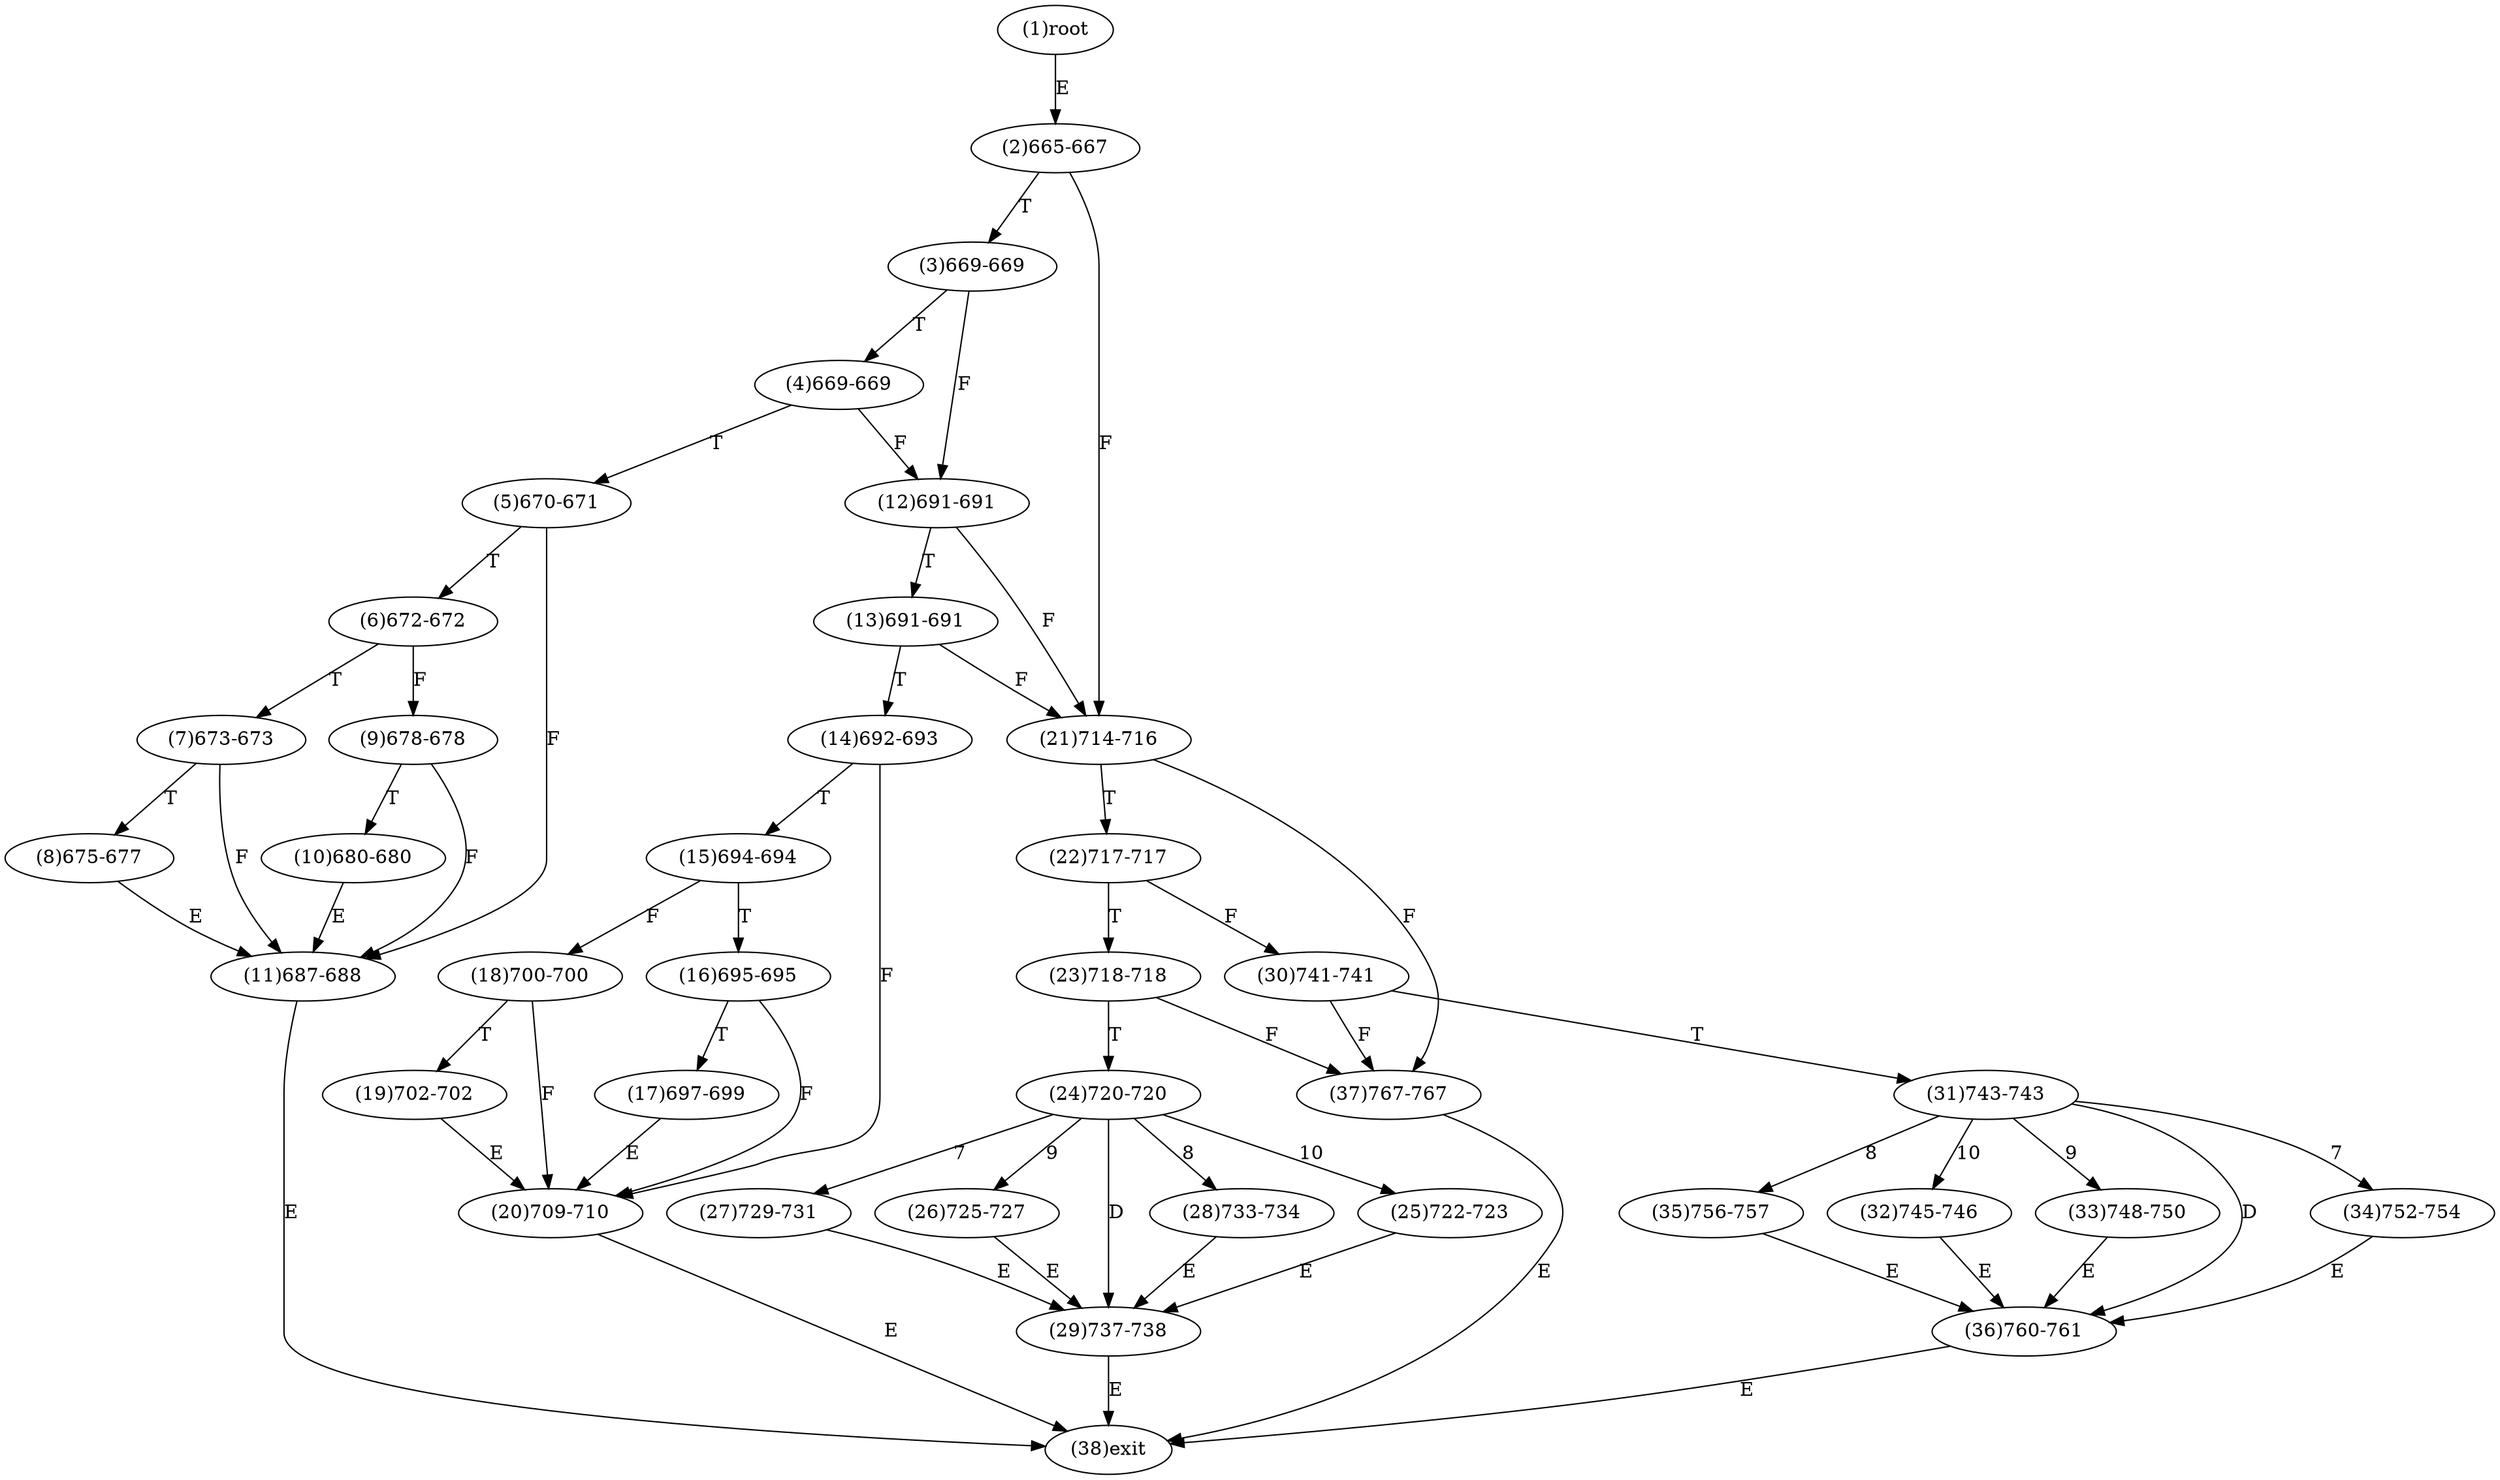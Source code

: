 digraph "" { 
1[ label="(1)root"];
2[ label="(2)665-667"];
3[ label="(3)669-669"];
4[ label="(4)669-669"];
5[ label="(5)670-671"];
6[ label="(6)672-672"];
7[ label="(7)673-673"];
8[ label="(8)675-677"];
9[ label="(9)678-678"];
10[ label="(10)680-680"];
11[ label="(11)687-688"];
12[ label="(12)691-691"];
13[ label="(13)691-691"];
14[ label="(14)692-693"];
15[ label="(15)694-694"];
17[ label="(17)697-699"];
16[ label="(16)695-695"];
19[ label="(19)702-702"];
18[ label="(18)700-700"];
21[ label="(21)714-716"];
20[ label="(20)709-710"];
23[ label="(23)718-718"];
22[ label="(22)717-717"];
25[ label="(25)722-723"];
24[ label="(24)720-720"];
27[ label="(27)729-731"];
26[ label="(26)725-727"];
29[ label="(29)737-738"];
28[ label="(28)733-734"];
31[ label="(31)743-743"];
30[ label="(30)741-741"];
34[ label="(34)752-754"];
35[ label="(35)756-757"];
32[ label="(32)745-746"];
33[ label="(33)748-750"];
38[ label="(38)exit"];
36[ label="(36)760-761"];
37[ label="(37)767-767"];
1->2[ label="E"];
2->21[ label="F"];
2->3[ label="T"];
3->12[ label="F"];
3->4[ label="T"];
4->12[ label="F"];
4->5[ label="T"];
5->11[ label="F"];
5->6[ label="T"];
6->9[ label="F"];
6->7[ label="T"];
7->11[ label="F"];
7->8[ label="T"];
8->11[ label="E"];
9->11[ label="F"];
9->10[ label="T"];
10->11[ label="E"];
11->38[ label="E"];
12->21[ label="F"];
12->13[ label="T"];
13->21[ label="F"];
13->14[ label="T"];
14->20[ label="F"];
14->15[ label="T"];
15->18[ label="F"];
15->16[ label="T"];
16->20[ label="F"];
16->17[ label="T"];
17->20[ label="E"];
18->20[ label="F"];
18->19[ label="T"];
19->20[ label="E"];
20->38[ label="E"];
21->37[ label="F"];
21->22[ label="T"];
22->30[ label="F"];
22->23[ label="T"];
23->37[ label="F"];
23->24[ label="T"];
24->27[ label="7"];
24->28[ label="8"];
24->26[ label="9"];
24->25[ label="10"];
24->29[ label="D"];
25->29[ label="E"];
26->29[ label="E"];
27->29[ label="E"];
28->29[ label="E"];
29->38[ label="E"];
30->37[ label="F"];
30->31[ label="T"];
31->34[ label="7"];
31->35[ label="8"];
31->33[ label="9"];
31->32[ label="10"];
31->36[ label="D"];
32->36[ label="E"];
33->36[ label="E"];
34->36[ label="E"];
35->36[ label="E"];
36->38[ label="E"];
37->38[ label="E"];
}
